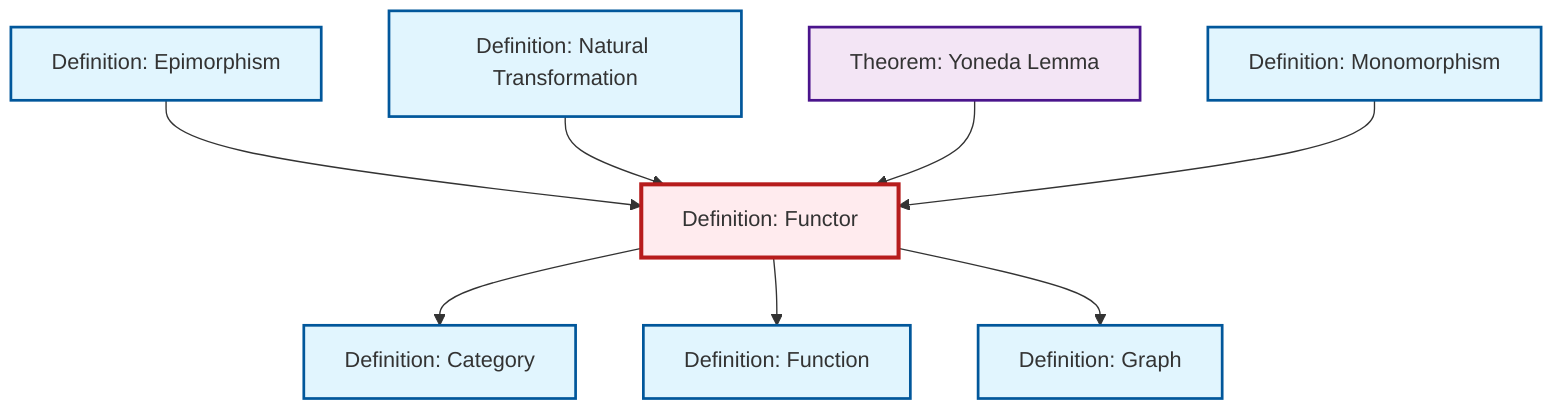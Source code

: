 graph TD
    classDef definition fill:#e1f5fe,stroke:#01579b,stroke-width:2px
    classDef theorem fill:#f3e5f5,stroke:#4a148c,stroke-width:2px
    classDef axiom fill:#fff3e0,stroke:#e65100,stroke-width:2px
    classDef example fill:#e8f5e9,stroke:#1b5e20,stroke-width:2px
    classDef current fill:#ffebee,stroke:#b71c1c,stroke-width:3px
    thm-yoneda["Theorem: Yoneda Lemma"]:::theorem
    def-monomorphism["Definition: Monomorphism"]:::definition
    def-function["Definition: Function"]:::definition
    def-natural-transformation["Definition: Natural Transformation"]:::definition
    def-graph["Definition: Graph"]:::definition
    def-functor["Definition: Functor"]:::definition
    def-epimorphism["Definition: Epimorphism"]:::definition
    def-category["Definition: Category"]:::definition
    def-functor --> def-category
    def-epimorphism --> def-functor
    def-natural-transformation --> def-functor
    def-functor --> def-function
    def-functor --> def-graph
    thm-yoneda --> def-functor
    def-monomorphism --> def-functor
    class def-functor current